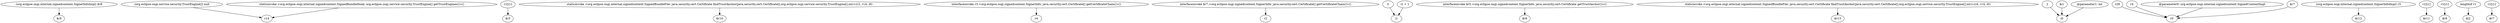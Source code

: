digraph g {
0[label="(org.eclipse.osgi.internal.signedcontent.SignerInfoImpl) $r8"]
1[label="$r9"]
0->1[label=""]
2[label="(org.eclipse.osgi.service.security.TrustEngine[]) null"]
3[label="r14"]
2->3[label=""]
4[label="r1[i1]"]
5[label="$r5"]
4->5[label=""]
6[label="staticinvoke <org.eclipse.osgi.internal.signedcontent.SignedBundleFile: java.security.cert.Certificate findTrustAnchor(java.security.cert.Certificate[],org.eclipse.osgi.service.security.TrustEngine[],int)>(r2, r14, i0)"]
7[label="$r10"]
6->7[label=""]
8[label="interfaceinvoke r3.<org.eclipse.osgi.signedcontent.SignerInfo: java.security.cert.Certificate[] getCertificateChain()>()"]
9[label="r4"]
8->9[label=""]
10[label="interfaceinvoke $r7.<org.eclipse.osgi.signedcontent.SignerInfo: java.security.cert.Certificate[] getCertificateChain()>()"]
11[label="r2"]
10->11[label=""]
12[label="0"]
13[label="i1"]
12->13[label=""]
14[label="interfaceinvoke $r5.<org.eclipse.osgi.signedcontent.SignerInfo: java.security.cert.Certificate getTrustAnchor()>()"]
15[label="$r6"]
14->15[label=""]
16[label="staticinvoke <org.eclipse.osgi.internal.signedcontent.SignedBundleFile: java.security.cert.Certificate findTrustAnchor(java.security.cert.Certificate[],org.eclipse.osgi.service.security.TrustEngine[],int)>(r4, r14, i0)"]
17[label="$r13"]
16->17[label=""]
18[label="2"]
19[label="i0"]
18->19[label=""]
20[label="r28"]
21[label="r0"]
20->21[label=""]
22[label="staticinvoke <org.eclipse.osgi.internal.signedcontent.SignedBundleHook: org.eclipse.osgi.service.security.TrustEngine[] getTrustEngines()>()"]
22->3[label=""]
23[label="(org.eclipse.osgi.internal.signedcontent.SignerInfoImpl) r3"]
24[label="$r12"]
23->24[label=""]
25[label="r1[i1]"]
26[label="$r11"]
25->26[label=""]
27[label="$i1"]
27->19[label=""]
28[label="r4"]
28->21[label=""]
29[label="@parameter1: int"]
29->19[label=""]
30[label="@parameter0: org.eclipse.osgi.internal.signedcontent.SignedContentImpl"]
30->21[label=""]
31[label="i1 + 1"]
31->13[label=""]
32[label="$r7"]
32->21[label=""]
33[label="r1[i1]"]
34[label="$r8"]
33->34[label=""]
35[label="lengthof r1"]
36[label="$i2"]
35->36[label=""]
37[label="r1[i1]"]
38[label="$r7"]
37->38[label=""]
}